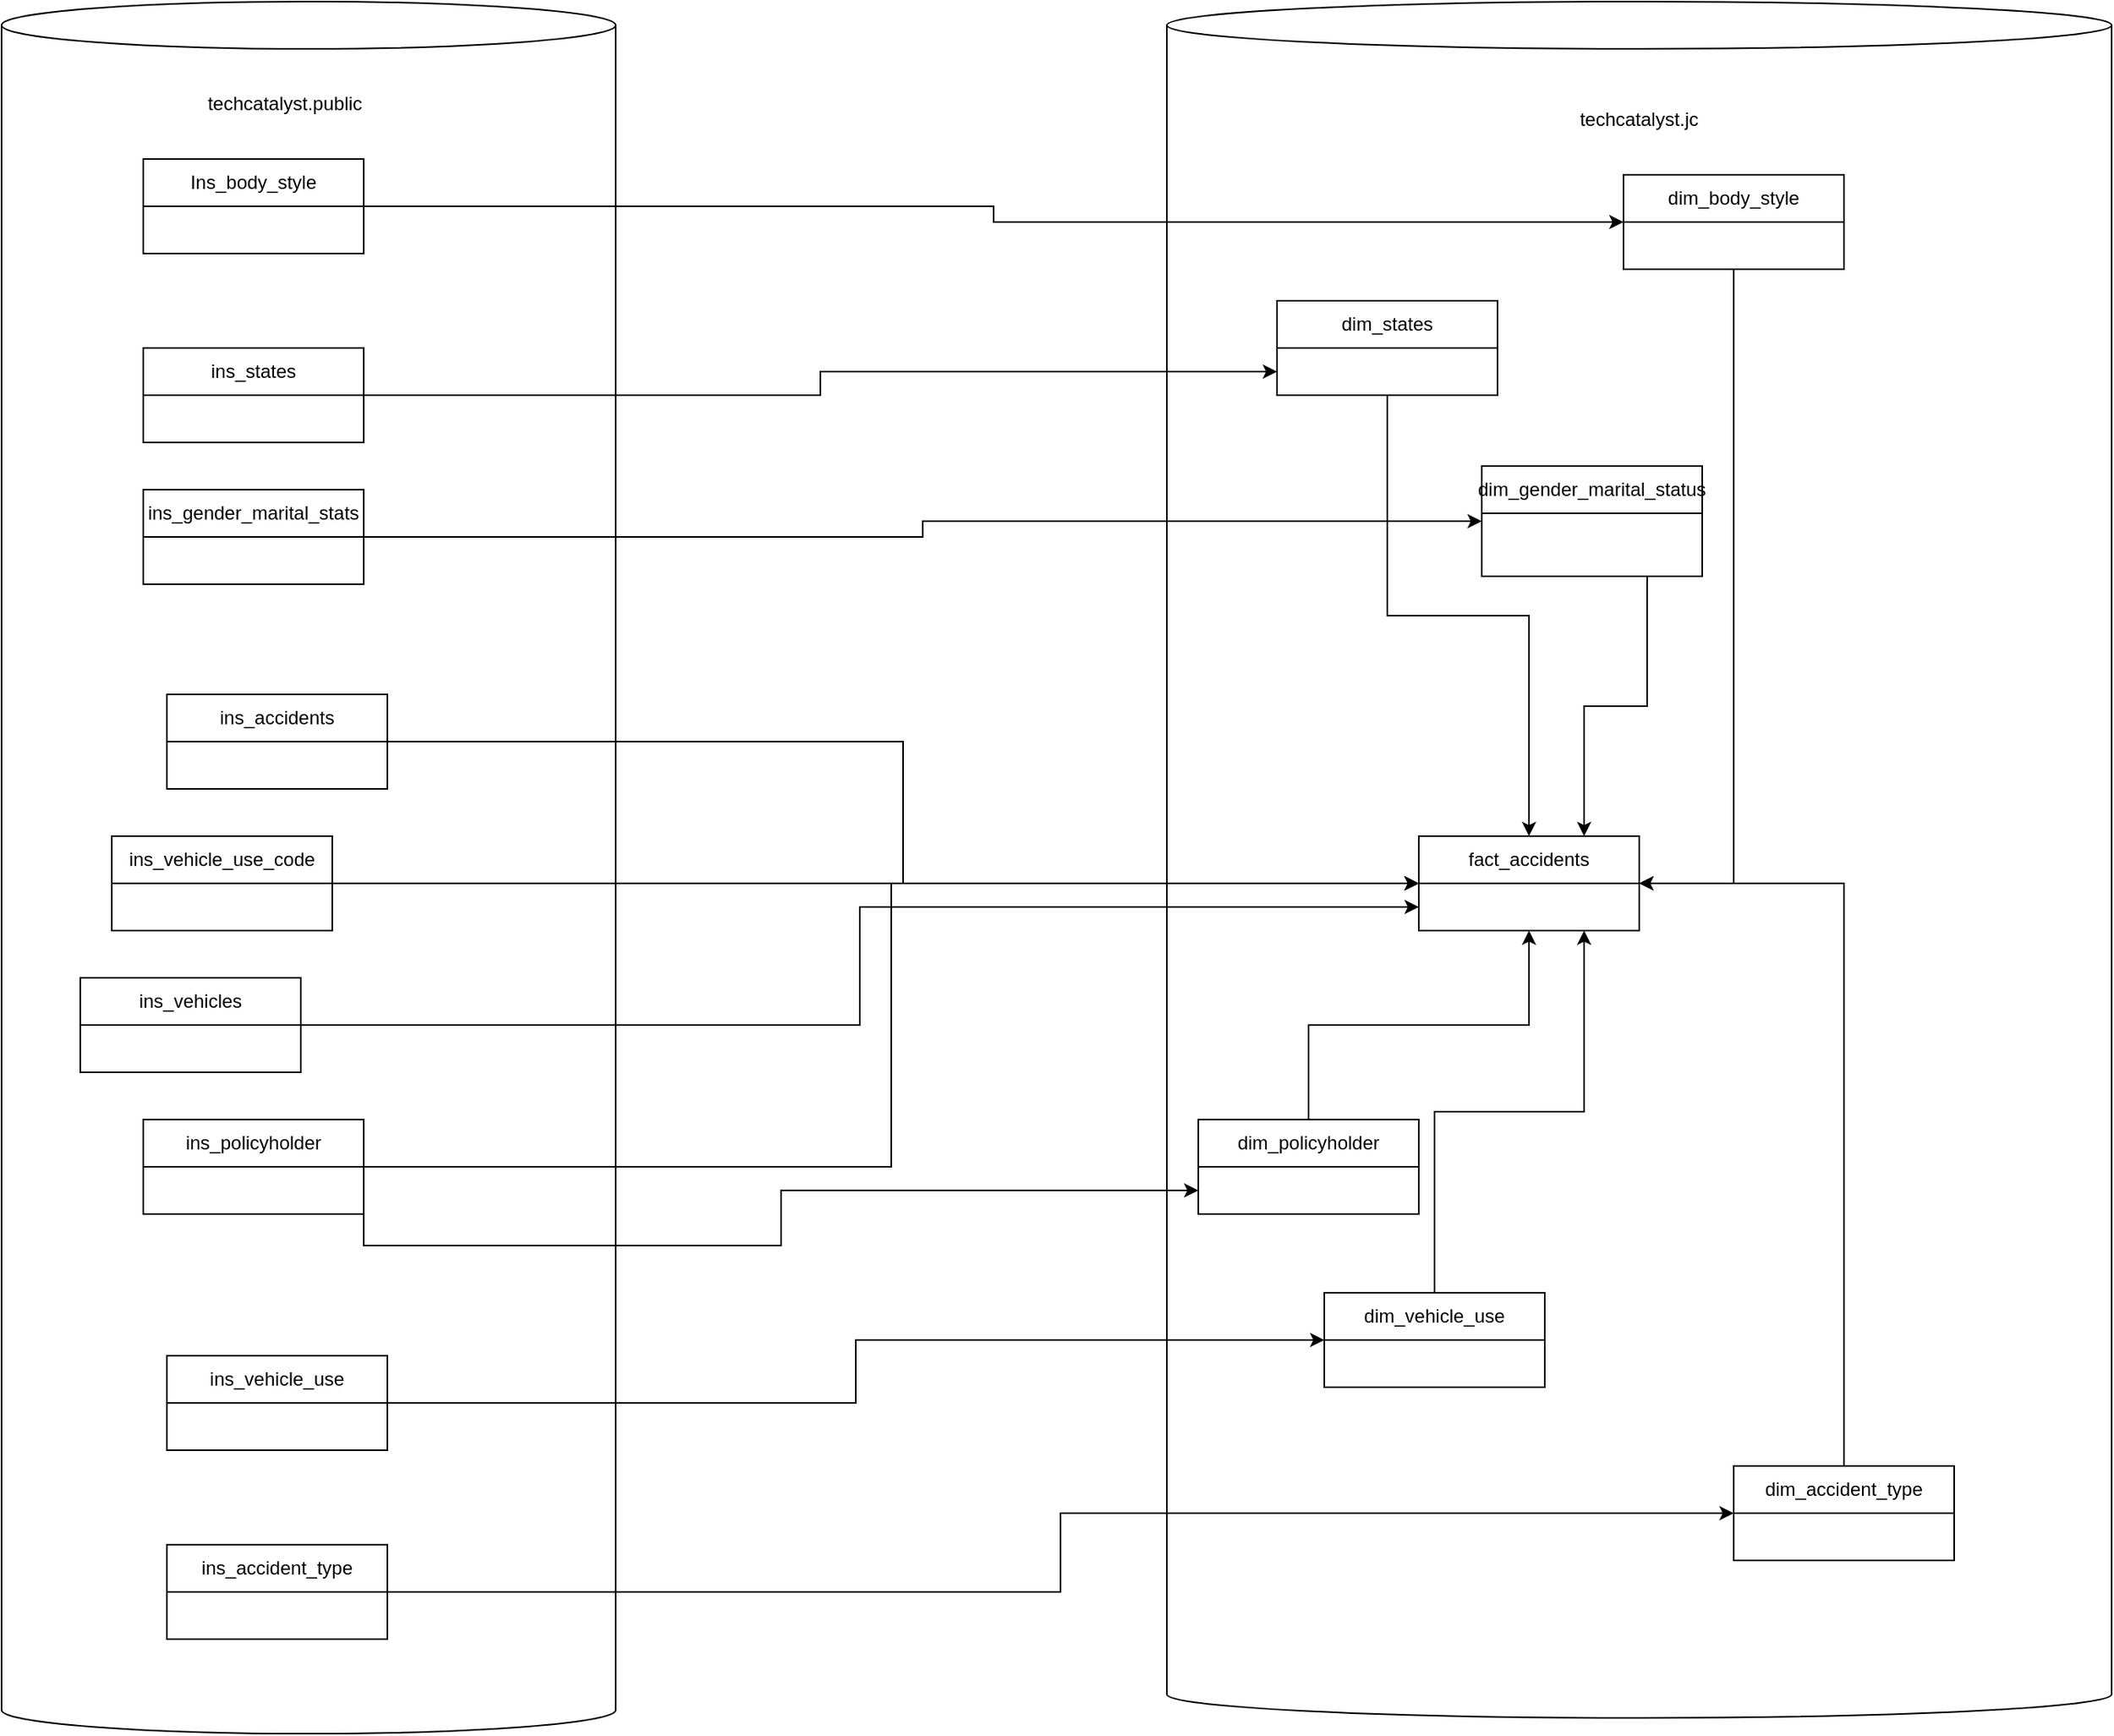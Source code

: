 <mxfile version="24.5.5" type="device">
  <diagram name="Page-1" id="fsHi-CRY0lz88gt0C0Pp">
    <mxGraphModel dx="1880" dy="1132" grid="1" gridSize="10" guides="1" tooltips="1" connect="1" arrows="1" fold="1" page="1" pageScale="1" pageWidth="850" pageHeight="1100" math="0" shadow="0">
      <root>
        <mxCell id="0" />
        <mxCell id="1" parent="0" />
        <mxCell id="VskH6g0YjdZnHDJCuKVT-54" value="" style="shape=cylinder3;whiteSpace=wrap;html=1;boundedLbl=1;backgroundOutline=1;size=15;" vertex="1" parent="1">
          <mxGeometry x="830" y="210" width="600" height="1090" as="geometry" />
        </mxCell>
        <mxCell id="VskH6g0YjdZnHDJCuKVT-24" value="dim_gender_marital_status" style="swimlane;fontStyle=0;childLayout=stackLayout;horizontal=1;startSize=30;horizontalStack=0;resizeParent=1;resizeParentMax=0;resizeLast=0;collapsible=1;marginBottom=0;whiteSpace=wrap;html=1;" vertex="1" parent="1">
          <mxGeometry x="1030" y="505" width="140" height="70" as="geometry" />
        </mxCell>
        <mxCell id="VskH6g0YjdZnHDJCuKVT-16" value="ins_insurance_cov" style="swimlane;fontStyle=0;childLayout=stackLayout;horizontal=1;startSize=30;horizontalStack=0;resizeParent=1;resizeParentMax=0;resizeLast=0;collapsible=1;marginBottom=0;whiteSpace=wrap;html=1;" vertex="1" parent="1">
          <mxGeometry x="195" y="690" width="140" height="60" as="geometry" />
        </mxCell>
        <mxCell id="VskH6g0YjdZnHDJCuKVT-52" value="" style="shape=cylinder3;whiteSpace=wrap;html=1;boundedLbl=1;backgroundOutline=1;size=15;" vertex="1" parent="1">
          <mxGeometry x="90" y="210" width="390" height="1100" as="geometry" />
        </mxCell>
        <mxCell id="VskH6g0YjdZnHDJCuKVT-42" style="edgeStyle=orthogonalEdgeStyle;rounded=0;orthogonalLoop=1;jettySize=auto;html=1;entryX=0;entryY=0.5;entryDx=0;entryDy=0;" edge="1" parent="1" source="VskH6g0YjdZnHDJCuKVT-9" target="VskH6g0YjdZnHDJCuKVT-27">
          <mxGeometry relative="1" as="geometry" />
        </mxCell>
        <mxCell id="VskH6g0YjdZnHDJCuKVT-9" value="Ins_body_style" style="swimlane;fontStyle=0;childLayout=stackLayout;horizontal=1;startSize=30;horizontalStack=0;resizeParent=1;resizeParentMax=0;resizeLast=0;collapsible=1;marginBottom=0;whiteSpace=wrap;html=1;" vertex="1" parent="1">
          <mxGeometry x="180" y="310" width="140" height="60" as="geometry" />
        </mxCell>
        <mxCell id="VskH6g0YjdZnHDJCuKVT-39" style="edgeStyle=orthogonalEdgeStyle;rounded=0;orthogonalLoop=1;jettySize=auto;html=1;entryX=0;entryY=0.5;entryDx=0;entryDy=0;" edge="1" parent="1" source="VskH6g0YjdZnHDJCuKVT-11" target="VskH6g0YjdZnHDJCuKVT-28">
          <mxGeometry relative="1" as="geometry" />
        </mxCell>
        <mxCell id="VskH6g0YjdZnHDJCuKVT-11" value="ins_accident_type" style="swimlane;fontStyle=0;childLayout=stackLayout;horizontal=1;startSize=30;horizontalStack=0;resizeParent=1;resizeParentMax=0;resizeLast=0;collapsible=1;marginBottom=0;whiteSpace=wrap;html=1;" vertex="1" parent="1">
          <mxGeometry x="195" y="1190" width="140" height="60" as="geometry" />
        </mxCell>
        <mxCell id="VskH6g0YjdZnHDJCuKVT-35" style="edgeStyle=orthogonalEdgeStyle;rounded=0;orthogonalLoop=1;jettySize=auto;html=1;entryX=0;entryY=0.5;entryDx=0;entryDy=0;" edge="1" parent="1" source="VskH6g0YjdZnHDJCuKVT-12" target="VskH6g0YjdZnHDJCuKVT-29">
          <mxGeometry relative="1" as="geometry" />
        </mxCell>
        <mxCell id="VskH6g0YjdZnHDJCuKVT-12" value="ins_vehicle_use_code" style="swimlane;fontStyle=0;childLayout=stackLayout;horizontal=1;startSize=30;horizontalStack=0;resizeParent=1;resizeParentMax=0;resizeLast=0;collapsible=1;marginBottom=0;whiteSpace=wrap;html=1;" vertex="1" parent="1">
          <mxGeometry x="160" y="740" width="140" height="60" as="geometry" />
        </mxCell>
        <mxCell id="VskH6g0YjdZnHDJCuKVT-38" style="edgeStyle=orthogonalEdgeStyle;rounded=0;orthogonalLoop=1;jettySize=auto;html=1;entryX=0;entryY=0.5;entryDx=0;entryDy=0;" edge="1" parent="1" source="VskH6g0YjdZnHDJCuKVT-13" target="VskH6g0YjdZnHDJCuKVT-26">
          <mxGeometry relative="1" as="geometry" />
        </mxCell>
        <mxCell id="VskH6g0YjdZnHDJCuKVT-13" value="ins_vehicle_use" style="swimlane;fontStyle=0;childLayout=stackLayout;horizontal=1;startSize=30;horizontalStack=0;resizeParent=1;resizeParentMax=0;resizeLast=0;collapsible=1;marginBottom=0;whiteSpace=wrap;html=1;" vertex="1" parent="1">
          <mxGeometry x="195" y="1070" width="140" height="60" as="geometry" />
        </mxCell>
        <mxCell id="VskH6g0YjdZnHDJCuKVT-34" style="edgeStyle=orthogonalEdgeStyle;rounded=0;orthogonalLoop=1;jettySize=auto;html=1;entryX=0;entryY=0.75;entryDx=0;entryDy=0;" edge="1" parent="1" source="VskH6g0YjdZnHDJCuKVT-14" target="VskH6g0YjdZnHDJCuKVT-29">
          <mxGeometry relative="1" as="geometry" />
        </mxCell>
        <mxCell id="VskH6g0YjdZnHDJCuKVT-14" value="ins_vehicles" style="swimlane;fontStyle=0;childLayout=stackLayout;horizontal=1;startSize=30;horizontalStack=0;resizeParent=1;resizeParentMax=0;resizeLast=0;collapsible=1;marginBottom=0;whiteSpace=wrap;html=1;" vertex="1" parent="1">
          <mxGeometry x="140" y="830" width="140" height="60" as="geometry" />
        </mxCell>
        <mxCell id="VskH6g0YjdZnHDJCuKVT-31" style="edgeStyle=orthogonalEdgeStyle;rounded=0;orthogonalLoop=1;jettySize=auto;html=1;entryX=0;entryY=0.5;entryDx=0;entryDy=0;" edge="1" parent="1" source="VskH6g0YjdZnHDJCuKVT-15" target="VskH6g0YjdZnHDJCuKVT-29">
          <mxGeometry relative="1" as="geometry" />
        </mxCell>
        <mxCell id="VskH6g0YjdZnHDJCuKVT-56" style="edgeStyle=orthogonalEdgeStyle;rounded=0;orthogonalLoop=1;jettySize=auto;html=1;exitX=1;exitY=1;exitDx=0;exitDy=0;entryX=0;entryY=0.75;entryDx=0;entryDy=0;" edge="1" parent="1" source="VskH6g0YjdZnHDJCuKVT-15" target="VskH6g0YjdZnHDJCuKVT-25">
          <mxGeometry relative="1" as="geometry" />
        </mxCell>
        <mxCell id="VskH6g0YjdZnHDJCuKVT-15" value="ins_policyholder" style="swimlane;fontStyle=0;childLayout=stackLayout;horizontal=1;startSize=30;horizontalStack=0;resizeParent=1;resizeParentMax=0;resizeLast=0;collapsible=1;marginBottom=0;whiteSpace=wrap;html=1;" vertex="1" parent="1">
          <mxGeometry x="180" y="920" width="140" height="60" as="geometry" />
        </mxCell>
        <mxCell id="VskH6g0YjdZnHDJCuKVT-44" style="edgeStyle=orthogonalEdgeStyle;rounded=0;orthogonalLoop=1;jettySize=auto;html=1;entryX=0;entryY=0.5;entryDx=0;entryDy=0;" edge="1" parent="1" source="VskH6g0YjdZnHDJCuKVT-17" target="VskH6g0YjdZnHDJCuKVT-24">
          <mxGeometry relative="1" as="geometry" />
        </mxCell>
        <mxCell id="VskH6g0YjdZnHDJCuKVT-17" value="ins_gender_marital_stats" style="swimlane;fontStyle=0;childLayout=stackLayout;horizontal=1;startSize=30;horizontalStack=0;resizeParent=1;resizeParentMax=0;resizeLast=0;collapsible=1;marginBottom=0;whiteSpace=wrap;html=1;" vertex="1" parent="1">
          <mxGeometry x="180" y="520" width="140" height="60" as="geometry" />
        </mxCell>
        <mxCell id="VskH6g0YjdZnHDJCuKVT-32" style="edgeStyle=orthogonalEdgeStyle;rounded=0;orthogonalLoop=1;jettySize=auto;html=1;exitX=1;exitY=0.5;exitDx=0;exitDy=0;entryX=0;entryY=0.5;entryDx=0;entryDy=0;" edge="1" parent="1" source="VskH6g0YjdZnHDJCuKVT-18" target="VskH6g0YjdZnHDJCuKVT-29">
          <mxGeometry relative="1" as="geometry" />
        </mxCell>
        <mxCell id="VskH6g0YjdZnHDJCuKVT-18" value="ins_accidents" style="swimlane;fontStyle=0;childLayout=stackLayout;horizontal=1;startSize=30;horizontalStack=0;resizeParent=1;resizeParentMax=0;resizeLast=0;collapsible=1;marginBottom=0;whiteSpace=wrap;html=1;" vertex="1" parent="1">
          <mxGeometry x="195" y="650" width="140" height="60" as="geometry" />
        </mxCell>
        <mxCell id="VskH6g0YjdZnHDJCuKVT-36" style="edgeStyle=orthogonalEdgeStyle;rounded=0;orthogonalLoop=1;jettySize=auto;html=1;entryX=0;entryY=0.75;entryDx=0;entryDy=0;" edge="1" parent="1" source="VskH6g0YjdZnHDJCuKVT-19" target="VskH6g0YjdZnHDJCuKVT-22">
          <mxGeometry relative="1" as="geometry" />
        </mxCell>
        <mxCell id="VskH6g0YjdZnHDJCuKVT-19" value="ins_states" style="swimlane;fontStyle=0;childLayout=stackLayout;horizontal=1;startSize=30;horizontalStack=0;resizeParent=1;resizeParentMax=0;resizeLast=0;collapsible=1;marginBottom=0;whiteSpace=wrap;html=1;" vertex="1" parent="1">
          <mxGeometry x="180" y="430" width="140" height="60" as="geometry" />
        </mxCell>
        <mxCell id="VskH6g0YjdZnHDJCuKVT-45" style="edgeStyle=orthogonalEdgeStyle;rounded=0;orthogonalLoop=1;jettySize=auto;html=1;entryX=0.5;entryY=0;entryDx=0;entryDy=0;" edge="1" parent="1" source="VskH6g0YjdZnHDJCuKVT-22" target="VskH6g0YjdZnHDJCuKVT-29">
          <mxGeometry relative="1" as="geometry" />
        </mxCell>
        <mxCell id="VskH6g0YjdZnHDJCuKVT-22" value="dim_states" style="swimlane;fontStyle=0;childLayout=stackLayout;horizontal=1;startSize=30;horizontalStack=0;resizeParent=1;resizeParentMax=0;resizeLast=0;collapsible=1;marginBottom=0;whiteSpace=wrap;html=1;" vertex="1" parent="1">
          <mxGeometry x="900" y="400" width="140" height="60" as="geometry" />
        </mxCell>
        <mxCell id="VskH6g0YjdZnHDJCuKVT-51" style="edgeStyle=orthogonalEdgeStyle;rounded=0;orthogonalLoop=1;jettySize=auto;html=1;exitX=0.75;exitY=1;exitDx=0;exitDy=0;entryX=0.75;entryY=0;entryDx=0;entryDy=0;" edge="1" parent="1" source="VskH6g0YjdZnHDJCuKVT-24" target="VskH6g0YjdZnHDJCuKVT-29">
          <mxGeometry relative="1" as="geometry" />
        </mxCell>
        <mxCell id="VskH6g0YjdZnHDJCuKVT-47" style="edgeStyle=orthogonalEdgeStyle;rounded=0;orthogonalLoop=1;jettySize=auto;html=1;entryX=0.5;entryY=1;entryDx=0;entryDy=0;" edge="1" parent="1" source="VskH6g0YjdZnHDJCuKVT-25" target="VskH6g0YjdZnHDJCuKVT-29">
          <mxGeometry relative="1" as="geometry" />
        </mxCell>
        <mxCell id="VskH6g0YjdZnHDJCuKVT-25" value="dim_policyholder" style="swimlane;fontStyle=0;childLayout=stackLayout;horizontal=1;startSize=30;horizontalStack=0;resizeParent=1;resizeParentMax=0;resizeLast=0;collapsible=1;marginBottom=0;whiteSpace=wrap;html=1;" vertex="1" parent="1">
          <mxGeometry x="850" y="920" width="140" height="60" as="geometry" />
        </mxCell>
        <mxCell id="VskH6g0YjdZnHDJCuKVT-49" style="edgeStyle=orthogonalEdgeStyle;rounded=0;orthogonalLoop=1;jettySize=auto;html=1;entryX=0.75;entryY=1;entryDx=0;entryDy=0;" edge="1" parent="1" source="VskH6g0YjdZnHDJCuKVT-26" target="VskH6g0YjdZnHDJCuKVT-29">
          <mxGeometry relative="1" as="geometry" />
        </mxCell>
        <mxCell id="VskH6g0YjdZnHDJCuKVT-26" value="dim_vehicle_use" style="swimlane;fontStyle=0;childLayout=stackLayout;horizontal=1;startSize=30;horizontalStack=0;resizeParent=1;resizeParentMax=0;resizeLast=0;collapsible=1;marginBottom=0;whiteSpace=wrap;html=1;" vertex="1" parent="1">
          <mxGeometry x="930" y="1030" width="140" height="60" as="geometry" />
        </mxCell>
        <mxCell id="VskH6g0YjdZnHDJCuKVT-46" style="edgeStyle=orthogonalEdgeStyle;rounded=0;orthogonalLoop=1;jettySize=auto;html=1;entryX=1;entryY=0.5;entryDx=0;entryDy=0;" edge="1" parent="1" source="VskH6g0YjdZnHDJCuKVT-27" target="VskH6g0YjdZnHDJCuKVT-29">
          <mxGeometry relative="1" as="geometry" />
        </mxCell>
        <mxCell id="VskH6g0YjdZnHDJCuKVT-27" value="dim_body_style" style="swimlane;fontStyle=0;childLayout=stackLayout;horizontal=1;startSize=30;horizontalStack=0;resizeParent=1;resizeParentMax=0;resizeLast=0;collapsible=1;marginBottom=0;whiteSpace=wrap;html=1;" vertex="1" parent="1">
          <mxGeometry x="1120" y="320" width="140" height="60" as="geometry" />
        </mxCell>
        <mxCell id="VskH6g0YjdZnHDJCuKVT-50" style="edgeStyle=orthogonalEdgeStyle;rounded=0;orthogonalLoop=1;jettySize=auto;html=1;exitX=0.5;exitY=0;exitDx=0;exitDy=0;entryX=1;entryY=0.5;entryDx=0;entryDy=0;" edge="1" parent="1" source="VskH6g0YjdZnHDJCuKVT-28" target="VskH6g0YjdZnHDJCuKVT-29">
          <mxGeometry relative="1" as="geometry" />
        </mxCell>
        <mxCell id="VskH6g0YjdZnHDJCuKVT-28" value="dim_accident_type" style="swimlane;fontStyle=0;childLayout=stackLayout;horizontal=1;startSize=30;horizontalStack=0;resizeParent=1;resizeParentMax=0;resizeLast=0;collapsible=1;marginBottom=0;whiteSpace=wrap;html=1;" vertex="1" parent="1">
          <mxGeometry x="1190" y="1140" width="140" height="60" as="geometry" />
        </mxCell>
        <mxCell id="VskH6g0YjdZnHDJCuKVT-29" value="fact_accidents" style="swimlane;fontStyle=0;childLayout=stackLayout;horizontal=1;startSize=30;horizontalStack=0;resizeParent=1;resizeParentMax=0;resizeLast=0;collapsible=1;marginBottom=0;whiteSpace=wrap;html=1;" vertex="1" parent="1">
          <mxGeometry x="990" y="740" width="140" height="60" as="geometry" />
        </mxCell>
        <mxCell id="VskH6g0YjdZnHDJCuKVT-53" value="techcatalyst.public" style="text;html=1;align=center;verticalAlign=middle;whiteSpace=wrap;rounded=0;" vertex="1" parent="1">
          <mxGeometry x="180" y="260" width="180" height="30" as="geometry" />
        </mxCell>
        <mxCell id="VskH6g0YjdZnHDJCuKVT-55" value="techcatalyst.jc" style="text;html=1;align=center;verticalAlign=middle;whiteSpace=wrap;rounded=0;" vertex="1" parent="1">
          <mxGeometry x="1040" y="270" width="180" height="30" as="geometry" />
        </mxCell>
      </root>
    </mxGraphModel>
  </diagram>
</mxfile>
